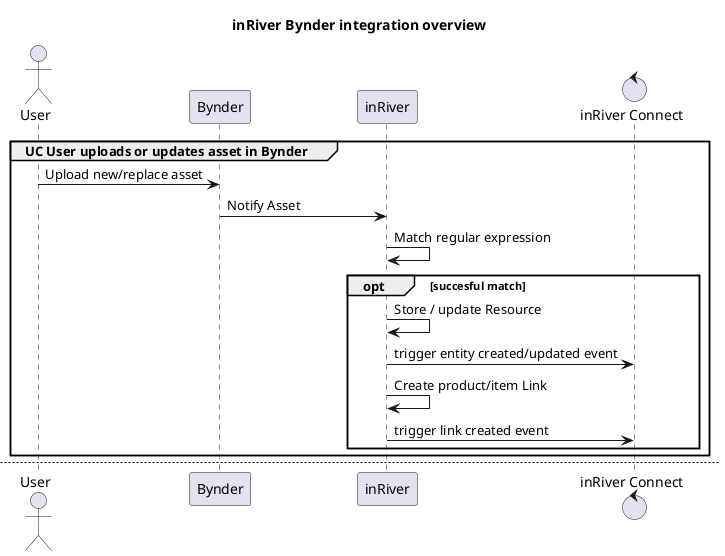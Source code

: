 @startuml

title inRiver Bynder integration overview

actor User
participant  Bynder
participant inRiver 
control "inRiver Connect" as connect

group UC User uploads or updates asset in Bynder
User -> Bynder : Upload new/replace asset
Bynder -> inRiver : Notify Asset
inRiver -> inRiver : Match regular expression
opt succesful match
inRiver -> inRiver : Store / update Resource
inRiver -> connect : trigger entity created/updated event
inRiver -> inRiver : Create product/item Link
inRiver -> connect : trigger link created event
end
end

newpage

group UC Manual / batch import
User -> inRiver : activate extension
inRiver -> Bynder : query assets
loop
inRiver -> inRiver : Match regular expression
opt succesful match
inRiver -> inRiver : Store / update Resource
end
end
end

newpage

group UC inRiver Resource Entity created or changed
connect -> inRiver : entity created/updated event
inRiver -> Bynder : Request download URL
inRiver -> inRiver: Download S3 file
inRiver -> Bynder : Update metaproperties
inRiver -> Bynder : Set asset usage
end

newpage

group UC inRiver link to Resource is created
User -> inRiver : create link
inRiver -> connect : notify link created event
...
connect -> inRiver : trigger link created event
inRiver -> Bynder : Update metaproperties
end

newpage

group UC inRiver Other than Resource Entity changed
User -> inRiver : modify entity
inRiver -> connect :  notify entity updated event
...
connect -> inRiver : entity updated event
inRiver -> Bynder : Update metaproperties
end

@enduml